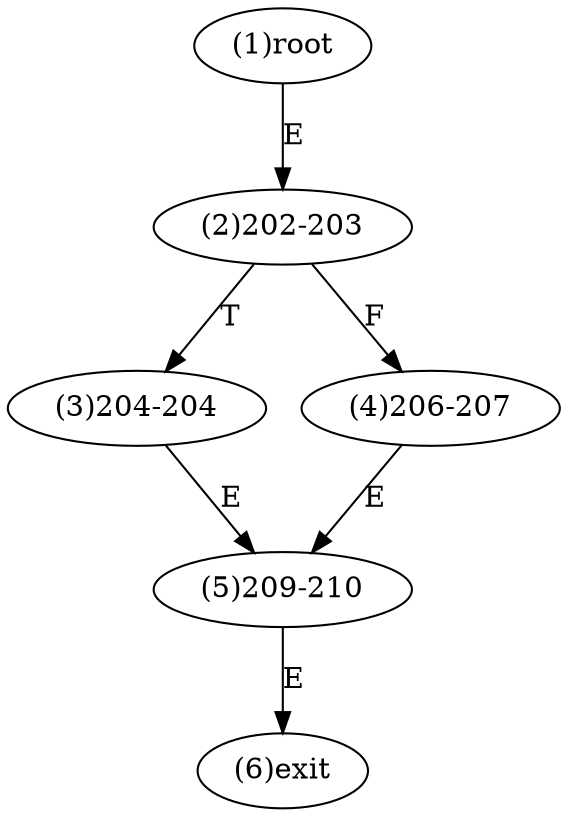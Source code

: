 digraph "" { 
1[ label="(1)root"];
2[ label="(2)202-203"];
3[ label="(3)204-204"];
4[ label="(4)206-207"];
5[ label="(5)209-210"];
6[ label="(6)exit"];
1->2[ label="E"];
2->4[ label="F"];
2->3[ label="T"];
3->5[ label="E"];
4->5[ label="E"];
5->6[ label="E"];
}